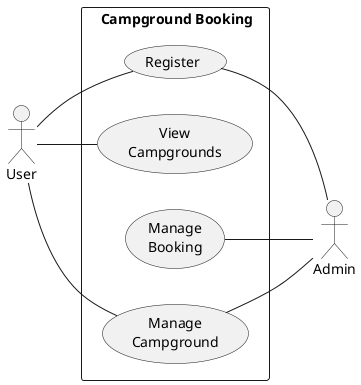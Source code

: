 @startuml  Campground Booking Use Case Diagram
left to right direction
actor "User" as user
rectangle " Campground Booking" as  CampgroundBooking {    
    usecase "Register" as register
    usecase "View\nCampgrounds" as viewCampgrounds
    usecase "Manage\nBooking" as manageBooking
    usecase "Manage\nCampground" as manageCampground
}

user -- register
user -- viewCampgrounds
user -- manageCampground

actor "Admin" as admin
register -- admin
manageCampground -- admin
manageBooking -- admin

@enduml